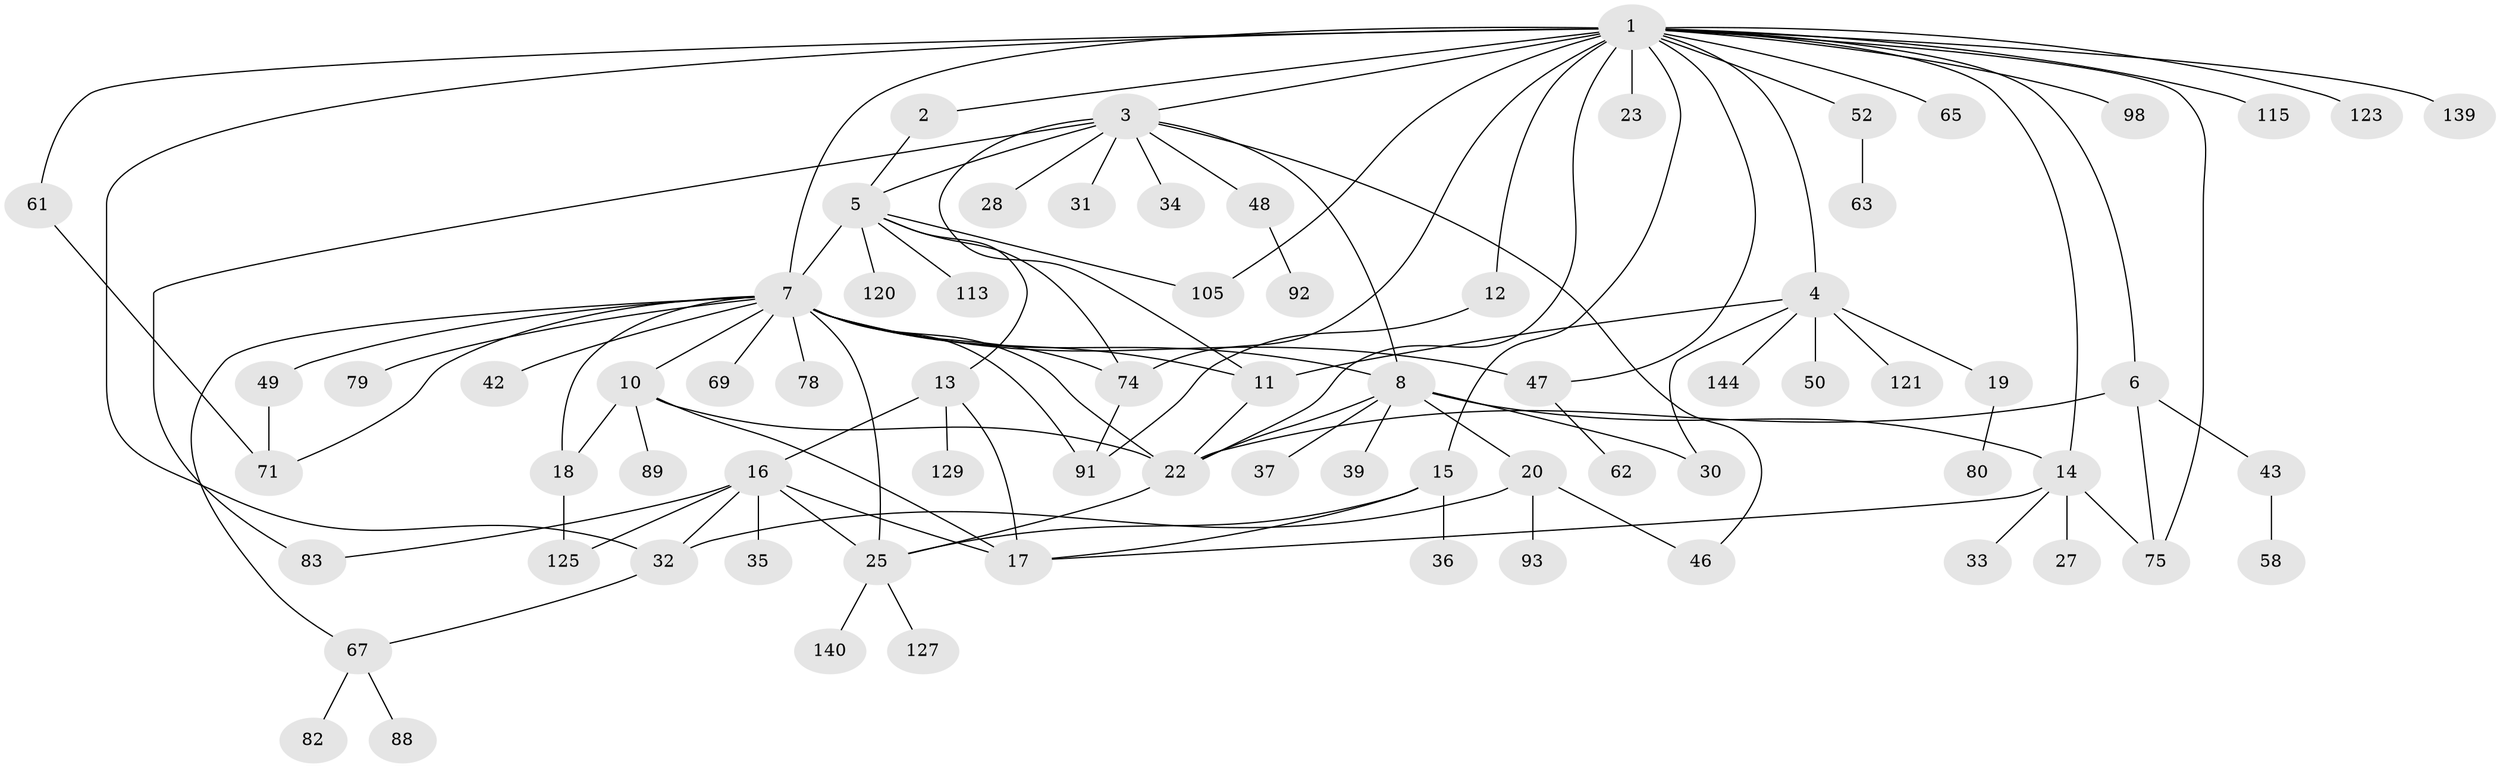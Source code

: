 // original degree distribution, {25: 0.006711409395973154, 2: 0.26174496644295303, 10: 0.013422818791946308, 7: 0.013422818791946308, 9: 0.013422818791946308, 4: 0.08053691275167785, 18: 0.006711409395973154, 8: 0.020134228187919462, 1: 0.4697986577181208, 6: 0.013422818791946308, 11: 0.006711409395973154, 5: 0.040268456375838924, 3: 0.053691275167785234}
// Generated by graph-tools (version 1.1) at 2025/14/03/09/25 04:14:23]
// undirected, 74 vertices, 109 edges
graph export_dot {
graph [start="1"]
  node [color=gray90,style=filled];
  1;
  2;
  3;
  4;
  5 [super="+9"];
  6;
  7 [super="+94+97+128+96+41+66+38+77+21"];
  8;
  10;
  11 [super="+57"];
  12;
  13;
  14 [super="+24+86+76+99+114+108+51"];
  15 [super="+53+54"];
  16 [super="+64+29"];
  17 [super="+70"];
  18 [super="+72+134"];
  19 [super="+111"];
  20;
  22 [super="+44+138+142"];
  23;
  25;
  27;
  28 [super="+103"];
  30;
  31;
  32 [super="+59"];
  33;
  34;
  35;
  36;
  37;
  39;
  42 [super="+55"];
  43;
  46;
  47 [super="+60"];
  48;
  49;
  50;
  52;
  58;
  61 [super="+122+146"];
  62;
  63 [super="+112"];
  65;
  67 [super="+90+104+148"];
  69;
  71;
  74;
  75 [super="+110"];
  78;
  79;
  80;
  82;
  83 [super="+130"];
  88;
  89;
  91 [super="+107"];
  92;
  93;
  98;
  105;
  113 [super="+119"];
  115;
  120;
  121;
  123;
  125 [super="+132"];
  127;
  129;
  139;
  140;
  144;
  1 -- 2;
  1 -- 3;
  1 -- 4;
  1 -- 6;
  1 -- 7 [weight=4];
  1 -- 12;
  1 -- 15;
  1 -- 23;
  1 -- 32;
  1 -- 52;
  1 -- 61;
  1 -- 65;
  1 -- 74;
  1 -- 75;
  1 -- 98;
  1 -- 105;
  1 -- 115;
  1 -- 123;
  1 -- 139;
  1 -- 22;
  1 -- 14;
  1 -- 47;
  2 -- 5;
  3 -- 5;
  3 -- 8;
  3 -- 11;
  3 -- 28;
  3 -- 31;
  3 -- 34;
  3 -- 46;
  3 -- 48;
  3 -- 83;
  4 -- 19;
  4 -- 30;
  4 -- 50;
  4 -- 121;
  4 -- 144;
  4 -- 11;
  5 -- 7;
  5 -- 13;
  5 -- 74;
  5 -- 105;
  5 -- 113;
  5 -- 120;
  6 -- 22;
  6 -- 43;
  6 -- 75;
  7 -- 10 [weight=2];
  7 -- 18;
  7 -- 22 [weight=3];
  7 -- 42;
  7 -- 49;
  7 -- 91 [weight=2];
  7 -- 25 [weight=3];
  7 -- 71;
  7 -- 67;
  7 -- 69;
  7 -- 8;
  7 -- 74;
  7 -- 78;
  7 -- 79;
  7 -- 47;
  7 -- 11;
  8 -- 14;
  8 -- 20;
  8 -- 22;
  8 -- 30;
  8 -- 37;
  8 -- 39;
  10 -- 18;
  10 -- 22;
  10 -- 89;
  10 -- 17;
  11 -- 22;
  12 -- 91;
  13 -- 16;
  13 -- 129;
  13 -- 17;
  14 -- 27;
  14 -- 33;
  14 -- 75;
  14 -- 17;
  15 -- 17;
  15 -- 36;
  15 -- 25;
  16 -- 32;
  16 -- 35;
  16 -- 125;
  16 -- 83;
  16 -- 17;
  16 -- 25;
  18 -- 125;
  19 -- 80;
  20 -- 32;
  20 -- 46;
  20 -- 93;
  22 -- 25;
  25 -- 127;
  25 -- 140;
  32 -- 67;
  43 -- 58;
  47 -- 62;
  48 -- 92;
  49 -- 71;
  52 -- 63;
  61 -- 71;
  67 -- 82;
  67 -- 88;
  74 -- 91 [weight=2];
}
